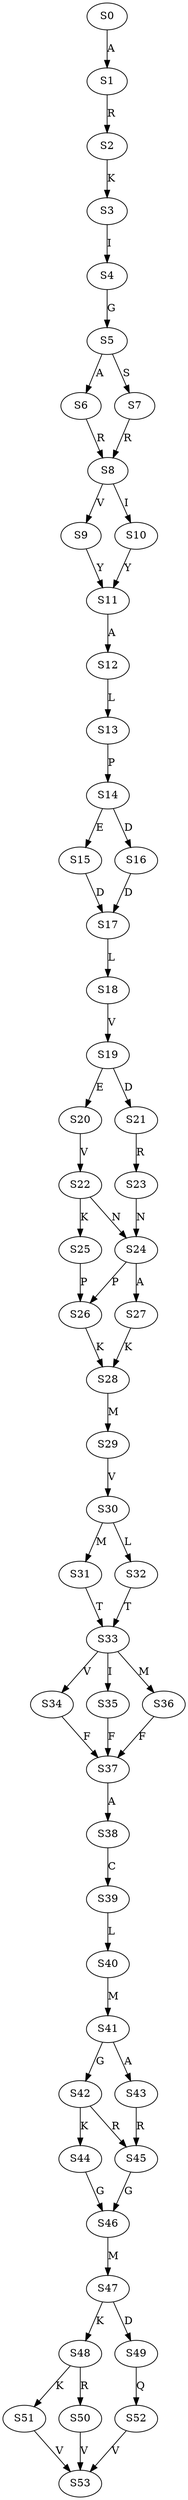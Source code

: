 strict digraph  {
	S0 -> S1 [ label = A ];
	S1 -> S2 [ label = R ];
	S2 -> S3 [ label = K ];
	S3 -> S4 [ label = I ];
	S4 -> S5 [ label = G ];
	S5 -> S6 [ label = A ];
	S5 -> S7 [ label = S ];
	S6 -> S8 [ label = R ];
	S7 -> S8 [ label = R ];
	S8 -> S9 [ label = V ];
	S8 -> S10 [ label = I ];
	S9 -> S11 [ label = Y ];
	S10 -> S11 [ label = Y ];
	S11 -> S12 [ label = A ];
	S12 -> S13 [ label = L ];
	S13 -> S14 [ label = P ];
	S14 -> S15 [ label = E ];
	S14 -> S16 [ label = D ];
	S15 -> S17 [ label = D ];
	S16 -> S17 [ label = D ];
	S17 -> S18 [ label = L ];
	S18 -> S19 [ label = V ];
	S19 -> S20 [ label = E ];
	S19 -> S21 [ label = D ];
	S20 -> S22 [ label = V ];
	S21 -> S23 [ label = R ];
	S22 -> S24 [ label = N ];
	S22 -> S25 [ label = K ];
	S23 -> S24 [ label = N ];
	S24 -> S26 [ label = P ];
	S24 -> S27 [ label = A ];
	S25 -> S26 [ label = P ];
	S26 -> S28 [ label = K ];
	S27 -> S28 [ label = K ];
	S28 -> S29 [ label = M ];
	S29 -> S30 [ label = V ];
	S30 -> S31 [ label = M ];
	S30 -> S32 [ label = L ];
	S31 -> S33 [ label = T ];
	S32 -> S33 [ label = T ];
	S33 -> S34 [ label = V ];
	S33 -> S35 [ label = I ];
	S33 -> S36 [ label = M ];
	S34 -> S37 [ label = F ];
	S35 -> S37 [ label = F ];
	S36 -> S37 [ label = F ];
	S37 -> S38 [ label = A ];
	S38 -> S39 [ label = C ];
	S39 -> S40 [ label = L ];
	S40 -> S41 [ label = M ];
	S41 -> S42 [ label = G ];
	S41 -> S43 [ label = A ];
	S42 -> S44 [ label = K ];
	S42 -> S45 [ label = R ];
	S43 -> S45 [ label = R ];
	S44 -> S46 [ label = G ];
	S45 -> S46 [ label = G ];
	S46 -> S47 [ label = M ];
	S47 -> S48 [ label = K ];
	S47 -> S49 [ label = D ];
	S48 -> S50 [ label = R ];
	S48 -> S51 [ label = K ];
	S49 -> S52 [ label = Q ];
	S50 -> S53 [ label = V ];
	S51 -> S53 [ label = V ];
	S52 -> S53 [ label = V ];
}
